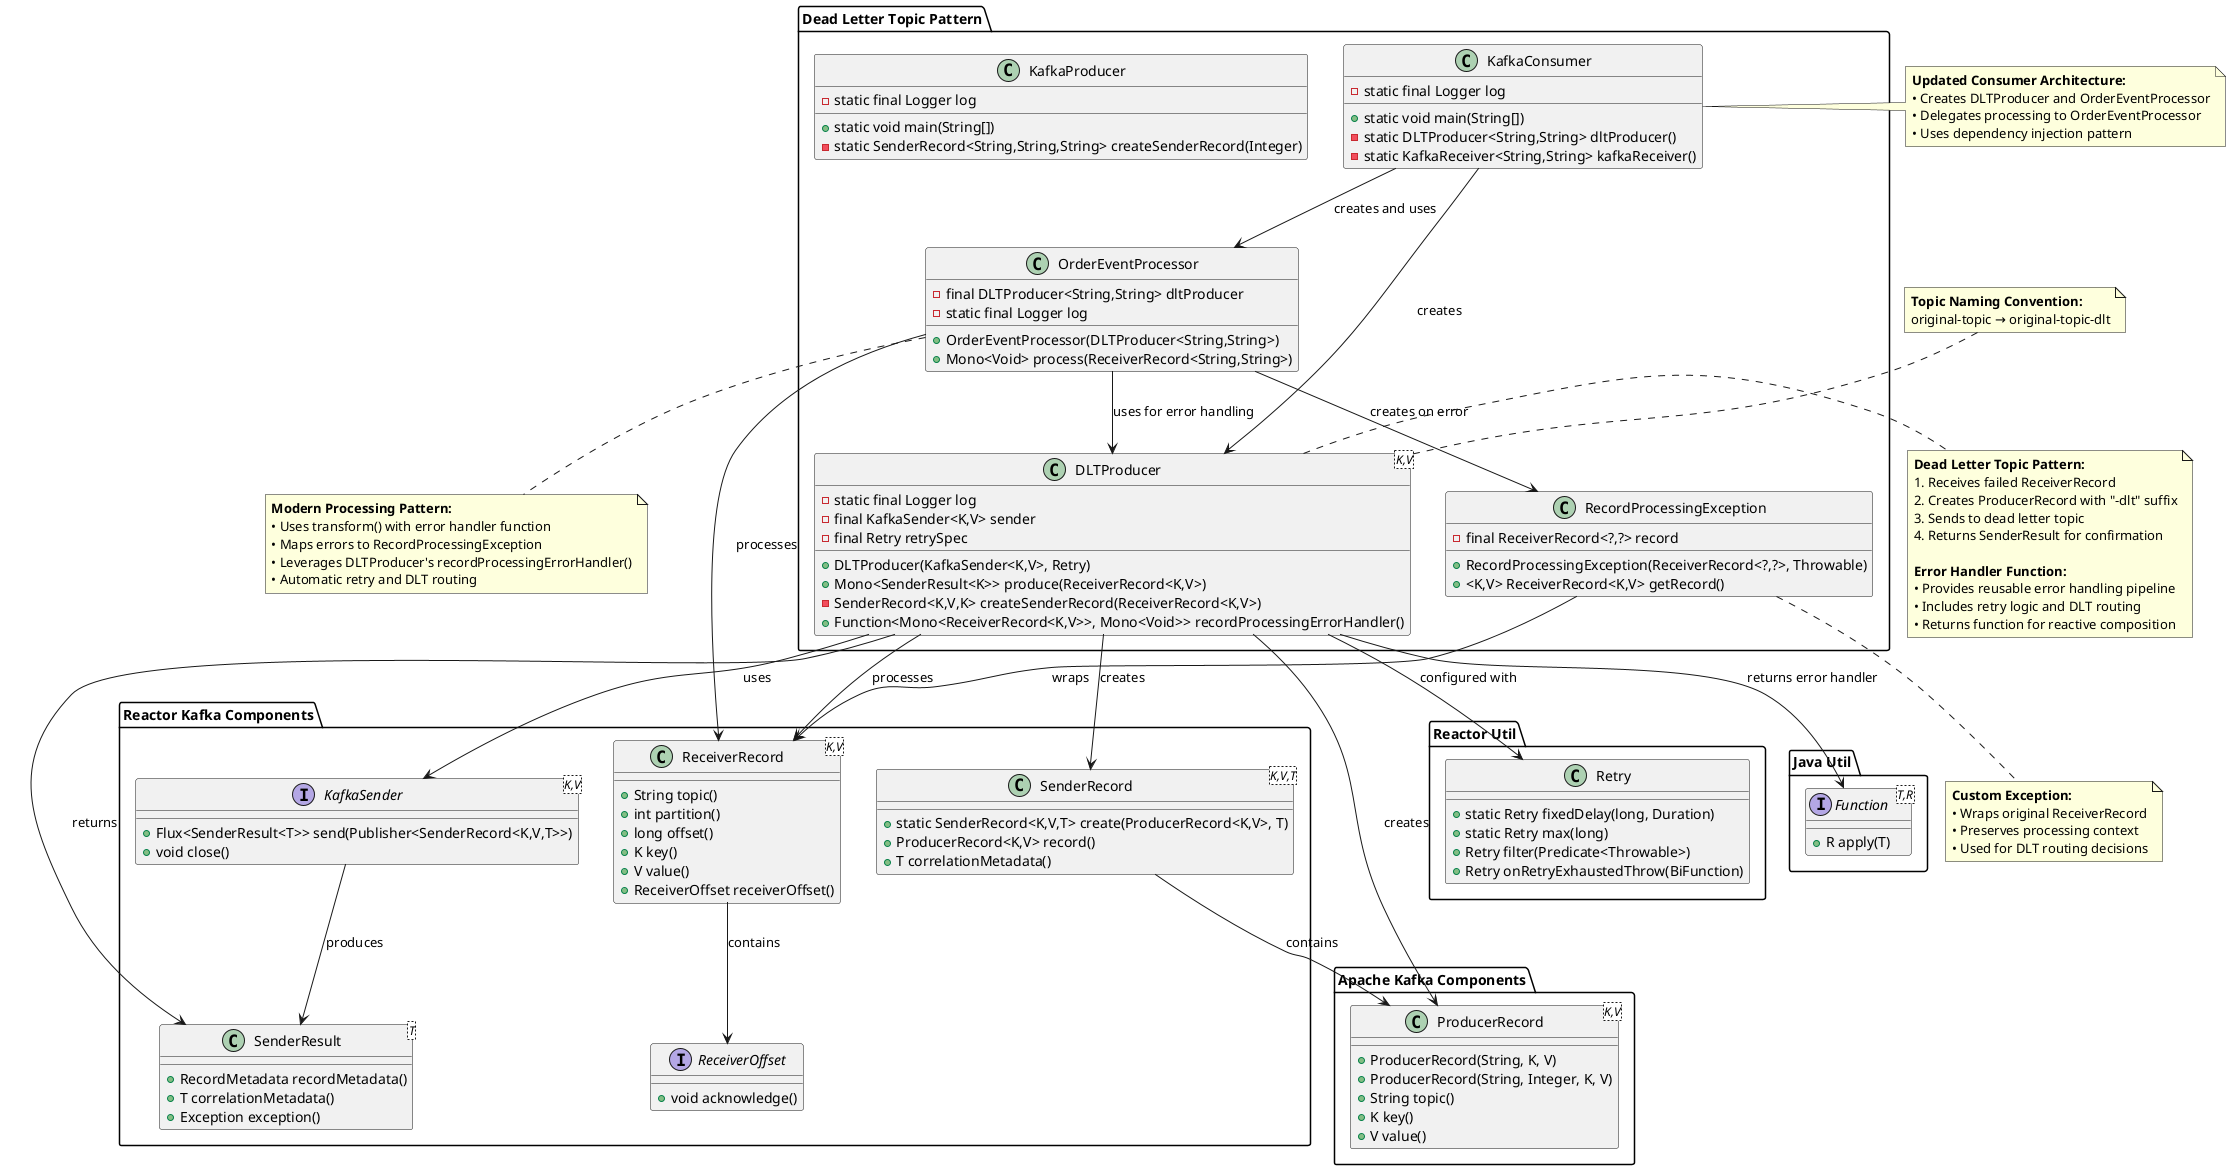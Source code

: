 @startuml Dead Letter Topic Producer Architecture

package "Dead Letter Topic Pattern" {
    
    class DLTProducer<K,V> {
        - static final Logger log
        - final KafkaSender<K,V> sender
        - final Retry retrySpec
        + DLTProducer(KafkaSender<K,V>, Retry)
        + Mono<SenderResult<K>> produce(ReceiverRecord<K,V>)
        - SenderRecord<K,V,K> createSenderRecord(ReceiverRecord<K,V>)
        + Function<Mono<ReceiverRecord<K,V>>, Mono<Void>> recordProcessingErrorHandler()
    }
    
    class RecordProcessingException {
        - final ReceiverRecord<?,?> record
        + RecordProcessingException(ReceiverRecord<?,?>, Throwable)
        + <K,V> ReceiverRecord<K,V> getRecord()
    }
    
    class KafkaConsumer {
        - static final Logger log
        + static void main(String[])
        - static DLTProducer<String,String> dltProducer()
        - static KafkaReceiver<String,String> kafkaReceiver()
    }
    
    class OrderEventProcessor {
        - final DLTProducer<String,String> dltProducer
        - static final Logger log
        + OrderEventProcessor(DLTProducer<String,String>)
        + Mono<Void> process(ReceiverRecord<String,String>)
    }
    
    class KafkaProducer {
        - static final Logger log
        + static void main(String[])
        - static SenderRecord<String,String,String> createSenderRecord(Integer)
    }
}

package "Reactor Kafka Components" {
    interface KafkaSender<K,V> {
        + Flux<SenderResult<T>> send(Publisher<SenderRecord<K,V,T>>)
        + void close()
    }
    
    class SenderRecord<K,V,T> {
        + static SenderRecord<K,V,T> create(ProducerRecord<K,V>, T)
        + ProducerRecord<K,V> record()
        + T correlationMetadata()
    }
    
    class ReceiverRecord<K,V> {
        + String topic()
        + int partition()
        + long offset()
        + K key()
        + V value()
        + ReceiverOffset receiverOffset()
    }
    
    class SenderResult<T> {
        + RecordMetadata recordMetadata()
        + T correlationMetadata()
        + Exception exception()
    }
    
    interface ReceiverOffset {
        + void acknowledge()
    }
}

package "Apache Kafka Components" {
    class ProducerRecord<K,V> {
        + ProducerRecord(String, K, V)
        + ProducerRecord(String, Integer, K, V)
        + String topic()
        + K key()
        + V value()
    }
}

package "Reactor Util" {
    class Retry {
        + static Retry fixedDelay(long, Duration)
        + static Retry max(long)
        + Retry filter(Predicate<Throwable>)
        + Retry onRetryExhaustedThrow(BiFunction)
    }
}

package "Java Util" {
    interface Function<T,R> {
        + R apply(T)
    }
}

' Primary relationships
DLTProducer --> KafkaSender : uses
DLTProducer --> Retry : configured with
DLTProducer --> ReceiverRecord : processes
DLTProducer --> SenderRecord : creates
DLTProducer --> ProducerRecord : creates
DLTProducer --> SenderResult : returns
DLTProducer --> Function : returns error handler

RecordProcessingException --> ReceiverRecord : wraps
KafkaConsumer --> OrderEventProcessor : creates and uses
KafkaConsumer --> DLTProducer : creates
OrderEventProcessor --> DLTProducer : uses for error handling
OrderEventProcessor --> ReceiverRecord : processes
OrderEventProcessor --> RecordProcessingException : creates on error

SenderRecord --> ProducerRecord : contains
ReceiverRecord --> ReceiverOffset : contains
KafkaSender --> SenderResult : produces

' Data flow annotations
note right of DLTProducer
  **Dead Letter Topic Pattern:**
  1. Receives failed ReceiverRecord
  2. Creates ProducerRecord with "-dlt" suffix
  3. Sends to dead letter topic
  4. Returns SenderResult for confirmation
  
  **Error Handler Function:**
  • Provides reusable error handling pipeline
  • Includes retry logic and DLT routing
  • Returns function for reactive composition
end note

note bottom of RecordProcessingException
  **Custom Exception:**
  • Wraps original ReceiverRecord
  • Preserves processing context
  • Used for DLT routing decisions
end note

note left of KafkaConsumer
  **Updated Consumer Architecture:**
  • Creates DLTProducer and OrderEventProcessor
  • Delegates processing to OrderEventProcessor
  • Uses dependency injection pattern
end note

note bottom of OrderEventProcessor
  **Modern Processing Pattern:**
  • Uses transform() with error handler function
  • Maps errors to RecordProcessingException
  • Leverages DLTProducer's recordProcessingErrorHandler()
  • Automatic retry and DLT routing
end note

' Topic flow
note top of DLTProducer
  **Topic Naming Convention:**
  original-topic → original-topic-dlt
end note

@enduml 
